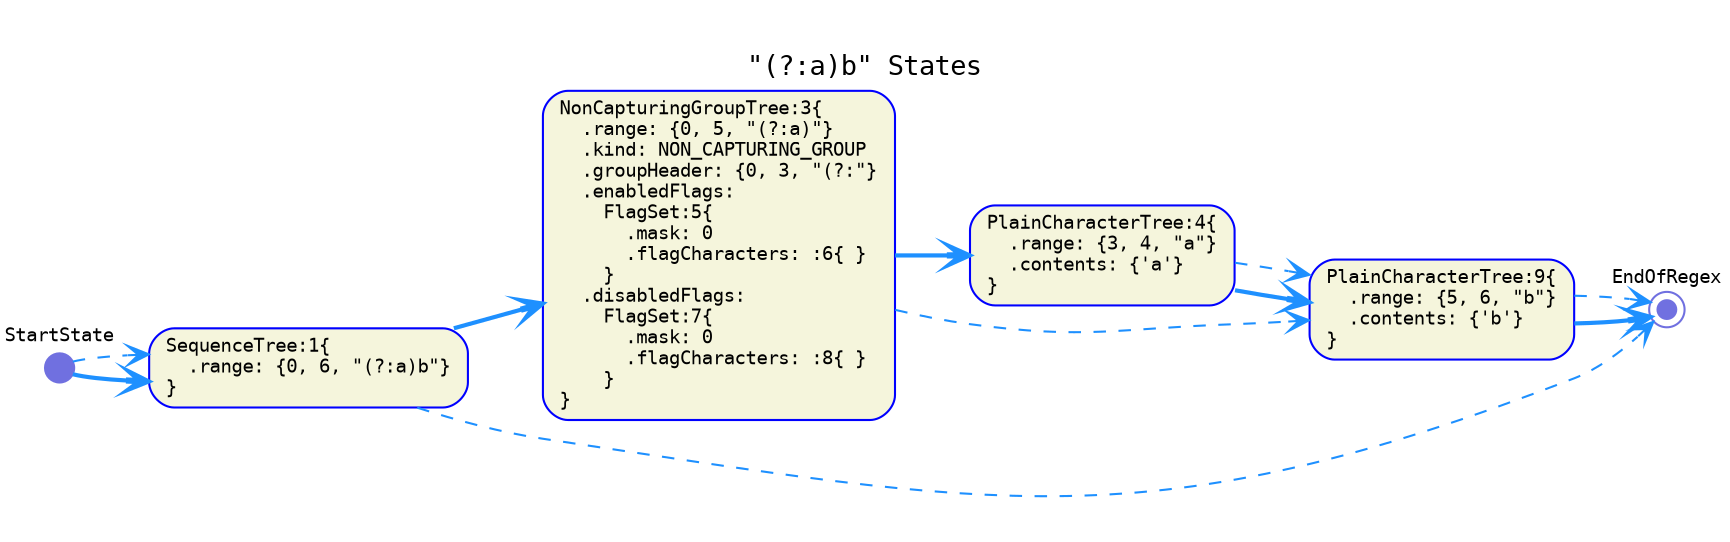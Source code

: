 digraph G {
  rankdir=LR;
  graph [fontname="Monospace", fontsize="13", pad="0.3"]
  labelloc="t";
  label="\"(?:a)b\" States";

  // tree-and-state nodes
  node [fontname="Monospace", fontsize= "9", shape="box", style="rounded,filled", color="Blue", fillcolor="Beige", fixedsize="false", width="0.75"]
  1[ label="SequenceTree:1\{\l  .range: \{0, 6, \"(?:a)b\"\}\l\}\l" ]
  3[ label="NonCapturingGroupTree:3\{\l  .range: \{0, 5, \"(?:a)\"\}\l  .kind: NON_CAPTURING_GROUP\l  .groupHeader: \{0, 3, \"(?:\"\}\l  .enabledFlags:\l    FlagSet:5\{\l      .mask: 0\l      .flagCharacters: :6\{ \}\l    \}\l  .disabledFlags:\l    FlagSet:7\{\l      .mask: 0\l      .flagCharacters: :8\{ \}\l    \}\l\}\l" ]
  4[ label="PlainCharacterTree:4\{\l  .range: \{3, 4, \"a\"\}\l  .contents: \{'a'\}\l\}\l" ]
  9[ label="PlainCharacterTree:9\{\l  .range: \{5, 6, \"b\"\}\l  .contents: \{'b'\}\l\}\l" ]

  // end nodes
  node [fontname="Monospace", fontsize= "9", shape="doublecircle", style="rounded,filled", color="#7070E0", fillcolor="#7070E0", fixedsize="true", width="0.12"]
  EndOfRegex[ label="EndOfRegex\l\l\l\l" ]

  // start nodes
  node [fontname="Monospace", fontsize= "9", shape="circle", style="rounded,filled", color="#7070E0", fillcolor="#7070E0", fixedsize="true", width="0.20"]
  StartState[ label="StartState\l\l\l\l" ]

  // successor edges
  edge [fontname="Monospace", fontsize="9", style="bold", color="DodgerBlue", fontcolor="MediumBlue", arrowhead="vee", arrowtail="none", dir="both"]
  1 -> 3 [ label="",  taillabel="" ]
  3 -> 4 [ label="",  taillabel="" ]
  4 -> 9 [ label="",  taillabel="" ]
  9 -> EndOfRegex [ label="",  taillabel="" ]
  StartState -> 1 [ label="",  taillabel="" ]

  // continuation edges
  edge [fontname="Monospace", fontsize="9", style="dashed", color="DodgerBlue", fontcolor="MediumBlue", arrowhead="vee", arrowtail="none", dir="both"]
  1 -> EndOfRegex [ label="",  taillabel="" ]
  3 -> 9 [ label="",  taillabel="" ]
  4 -> 9 [ label="",  taillabel="" ]
  9 -> EndOfRegex [ label="",  taillabel="" ]
  StartState -> 1 [ label="",  taillabel="" ]
}

